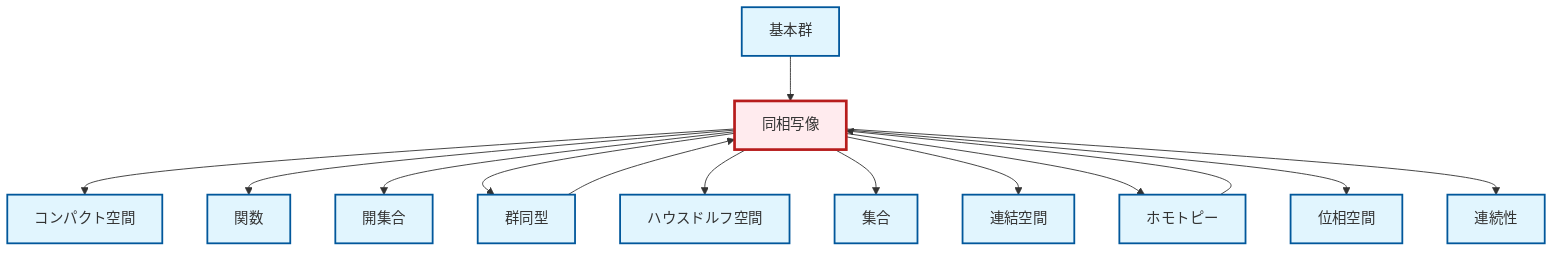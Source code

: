 graph TD
    classDef definition fill:#e1f5fe,stroke:#01579b,stroke-width:2px
    classDef theorem fill:#f3e5f5,stroke:#4a148c,stroke-width:2px
    classDef axiom fill:#fff3e0,stroke:#e65100,stroke-width:2px
    classDef example fill:#e8f5e9,stroke:#1b5e20,stroke-width:2px
    classDef current fill:#ffebee,stroke:#b71c1c,stroke-width:3px
    def-continuity["連続性"]:::definition
    def-compact["コンパクト空間"]:::definition
    def-hausdorff["ハウスドルフ空間"]:::definition
    def-homeomorphism["同相写像"]:::definition
    def-open-set["開集合"]:::definition
    def-function["関数"]:::definition
    def-connected["連結空間"]:::definition
    def-homotopy["ホモトピー"]:::definition
    def-set["集合"]:::definition
    def-topological-space["位相空間"]:::definition
    def-fundamental-group["基本群"]:::definition
    def-isomorphism["群同型"]:::definition
    def-homeomorphism --> def-compact
    def-homeomorphism --> def-function
    def-homeomorphism --> def-open-set
    def-isomorphism --> def-homeomorphism
    def-homeomorphism --> def-isomorphism
    def-homeomorphism --> def-hausdorff
    def-homeomorphism --> def-set
    def-homeomorphism --> def-connected
    def-homeomorphism --> def-homotopy
    def-homotopy --> def-homeomorphism
    def-fundamental-group --> def-homeomorphism
    def-homeomorphism --> def-topological-space
    def-homeomorphism --> def-continuity
    class def-homeomorphism current